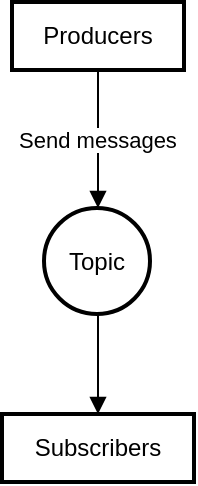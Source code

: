 <mxfile version="24.7.4">
  <diagram name="Page-1" id="rOerzOru-IYi_pffvTi4">
    <mxGraphModel>
      <root>
        <mxCell id="0" />
        <mxCell id="1" parent="0" />
        <mxCell id="2" value="Producers" style="whiteSpace=wrap;strokeWidth=2;" vertex="1" parent="1">
          <mxGeometry x="10" width="86" height="34" as="geometry" />
        </mxCell>
        <mxCell id="3" value="Topic" style="ellipse;aspect=fixed;strokeWidth=2;whiteSpace=wrap;" vertex="1" parent="1">
          <mxGeometry x="26" y="103" width="53" height="53" as="geometry" />
        </mxCell>
        <mxCell id="4" value="Subscribers" style="whiteSpace=wrap;strokeWidth=2;" vertex="1" parent="1">
          <mxGeometry x="5" y="206" width="96" height="34" as="geometry" />
        </mxCell>
        <mxCell id="5" value="Send messages" style="curved=1;startArrow=none;endArrow=block;exitX=0.5;exitY=1;entryX=0.51;entryY=0;" edge="1" parent="1" source="2" target="3">
          <mxGeometry relative="1" as="geometry">
            <Array as="points" />
          </mxGeometry>
        </mxCell>
        <mxCell id="6" value="" style="curved=1;startArrow=none;endArrow=block;exitX=0.51;exitY=1.01;entryX=0.5;entryY=0.01;" edge="1" parent="1" source="3" target="4">
          <mxGeometry relative="1" as="geometry">
            <Array as="points" />
          </mxGeometry>
        </mxCell>
      </root>
    </mxGraphModel>
  </diagram>
</mxfile>
